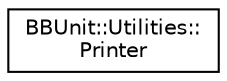 digraph "Graphical Class Hierarchy"
{
 // LATEX_PDF_SIZE
  edge [fontname="Helvetica",fontsize="10",labelfontname="Helvetica",labelfontsize="10"];
  node [fontname="Helvetica",fontsize="10",shape=record];
  rankdir="LR";
  Node0 [label="BBUnit::Utilities::\lPrinter",height=0.2,width=0.4,color="black", fillcolor="white", style="filled",URL="$classBBUnit_1_1Utilities_1_1Printer.html",tooltip=" "];
}
